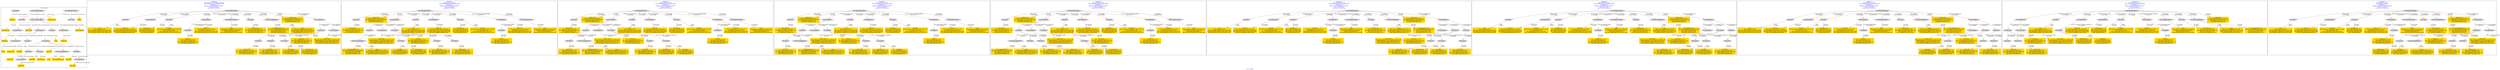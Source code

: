 digraph n0 {
fontcolor="blue"
remincross="true"
label="s07-s-13.json"
subgraph cluster_0 {
label="1-correct model"
n2[style="filled",color="white",fillcolor="lightgray",label="E33_Linguistic_Object2"];
n3[shape="plaintext",style="filled",fillcolor="gold",label="origin"];
n4[style="filled",color="white",fillcolor="lightgray",label="E82_Actor_Appellation1"];
n5[shape="plaintext",style="filled",fillcolor="gold",label="name"];
n6[style="filled",color="white",fillcolor="lightgray",label="E67_Birth1"];
n7[shape="plaintext",style="filled",fillcolor="gold",label="Birth_URI"];
n8[style="filled",color="white",fillcolor="lightgray",label="E55_Type1"];
n9[shape="plaintext",style="filled",fillcolor="gold",label="technique_uri"];
n10[style="filled",color="white",fillcolor="lightgray",label="E33_Linguistic_Object1"];
n11[shape="plaintext",style="filled",fillcolor="gold",label="Label_on_page"];
n12[style="filled",color="white",fillcolor="lightgray",label="E35_Title1"];
n13[shape="plaintext",style="filled",fillcolor="gold",label="title"];
n14[style="filled",color="white",fillcolor="lightgray",label="E8_Acquisition1"];
n15[shape="plaintext",style="filled",fillcolor="gold",label="credit_line"];
n16[style="filled",color="white",fillcolor="lightgray",label="E54_Dimension1"];
n17[shape="plaintext",style="filled",fillcolor="gold",label="dimension"];
n18[style="filled",color="white",fillcolor="lightgray",label="E69_Death1"];
n19[shape="plaintext",style="filled",fillcolor="gold",label="Death_URI"];
n20[shape="plaintext",style="filled",fillcolor="gold",label="technique"];
n21[style="filled",color="white",fillcolor="lightgray",label="E74_Group1"];
n22[shape="plaintext",style="filled",fillcolor="gold",label="nationality"];
n23[style="filled",color="white",fillcolor="lightgray",label="E52_Time-Span3"];
n24[shape="plaintext",style="filled",fillcolor="gold",label="death_year"];
n25[style="filled",color="white",fillcolor="lightgray",label="E55_Type2"];
n26[shape="plaintext",style="filled",fillcolor="gold",label="label_type_uri"];
n27[style="filled",color="white",fillcolor="lightgray",label="E22_Man-Made_Object1"];
n28[shape="plaintext",style="filled",fillcolor="gold",label="Object_URI"];
n29[style="filled",color="white",fillcolor="lightgray",label="E21_Person1"];
n30[shape="plaintext",style="filled",fillcolor="gold",label="Artist_uri"];
n31[shape="plaintext",style="filled",fillcolor="gold",label="nationality_uri"];
n32[style="filled",color="white",fillcolor="lightgray",label="E55_Type3"];
n33[shape="plaintext",style="filled",fillcolor="gold",label="origin_type_uri"];
n34[style="filled",color="white",fillcolor="lightgray",label="E38_Image1"];
n35[shape="plaintext",style="filled",fillcolor="gold",label="image_url"];
n36[style="filled",color="white",fillcolor="lightgray",label="E52_Time-Span2"];
n37[shape="plaintext",style="filled",fillcolor="gold",label="birth_year"];
n38[shape="plaintext",style="filled",fillcolor="gold",label="Artist_appellation_uri"];
n39[style="filled",color="white",fillcolor="lightgray",label="E52_Time-Span1"];
n40[shape="plaintext",style="filled",fillcolor="gold",label="dates"];
n41[style="filled",color="white",fillcolor="lightgray",label="E12_Production1"];
}
subgraph cluster_1 {
label="candidate 0\nlink coherence:0.03225806451612903\nnode coherence:0.06451612903225806\nconfidence:1.0\nmapping score:0.3842504743833017\ncost:2109.602935\n-precision:0.64-recall:0.5"
n43[style="filled",color="white",fillcolor="lightgray",label="E12_Production1"];
n44[style="filled",color="white",fillcolor="lightgray",label="E21_Person1"];
n45[style="filled",color="white",fillcolor="lightgray",label="E52_Time-Span1"];
n46[style="filled",color="white",fillcolor="lightgray",label="E67_Birth1"];
n47[style="filled",color="white",fillcolor="lightgray",label="E69_Death1"];
n48[style="filled",color="white",fillcolor="lightgray",label="E74_Group1"];
n49[style="filled",color="white",fillcolor="lightgray",label="E22_Man-Made_Object1"];
n50[style="filled",color="white",fillcolor="lightgray",label="E35_Title1"];
n51[style="filled",color="white",fillcolor="lightgray",label="E54_Dimension1"];
n52[style="filled",color="white",fillcolor="lightgray",label="E55_Type1"];
n53[style="filled",color="white",fillcolor="lightgray",label="E8_Acquisition1"];
n54[style="filled",color="white",fillcolor="lightgray",label="E33_Linguistic_Object1"];
n55[style="filled",color="white",fillcolor="lightgray",label="E55_Type2"];
n56[style="filled",color="white",fillcolor="lightgray",label="E82_Actor_Appellation2"];
n57[style="filled",color="white",fillcolor="lightgray",label="E38_Image1"];
n58[shape="plaintext",style="filled",fillcolor="gold",label="Birth_URI\n[E67_Birth,classLink,0.548]\n[E82_Actor_Appellation,classLink,0.169]\n[E69_Death,classLink,0.143]\n[E21_Person,classLink,0.14]"];
n59[shape="plaintext",style="filled",fillcolor="gold",label="death_year\n[E52_Time-Span,P82_at_some_time_within,0.518]\n[E69_Death,P82_at_some_time_within,0.204]\n[E33_Linguistic_Object,P3_has_note,0.141]\n[E73_Information_Object,P3_has_note,0.137]"];
n60[shape="plaintext",style="filled",fillcolor="gold",label="Artist_uri\n[E67_Birth,classLink,0.307]\n[E82_Actor_Appellation,classLink,0.262]\n[E69_Death,classLink,0.217]\n[E21_Person,classLink,0.214]"];
n61[shape="plaintext",style="filled",fillcolor="gold",label="image_url\n[E38_Image,classLink,0.667]\n[E53_Place,classLink,0.116]\n[E22_Man-Made_Object,classLink,0.11]\n[E67_Birth,classLink,0.107]"];
n62[shape="plaintext",style="filled",fillcolor="gold",label="technique_uri\n[E55_Type,classLink,0.432]\n[E57_Material,classLink,0.27]\n[E74_Group,classLink,0.239]\n[E55_Type,label,0.058]"];
n63[shape="plaintext",style="filled",fillcolor="gold",label="Object_URI\n[E8_Acquisition,classLink,0.357]\n[E22_Man-Made_Object,classLink,0.356]\n[E38_Image,classLink,0.157]\n[E53_Place,classLink,0.129]"];
n64[shape="plaintext",style="filled",fillcolor="gold",label="nationality\n[E74_Group,label,0.521]\n[E74_Group,classLink,0.369]\n[E21_Person,P3_has_note,0.055]\n[E55_Type,label,0.054]"];
n65[shape="plaintext",style="filled",fillcolor="gold",label="Artist_appellation_uri\n[E82_Actor_Appellation,classLink,0.618]\n[E21_Person,classLink,0.206]\n[E67_Birth,classLink,0.102]\n[E69_Death,classLink,0.075]"];
n66[shape="plaintext",style="filled",fillcolor="gold",label="technique\n[E29_Design_or_Procedure,P3_has_note,0.418]\n[E55_Type,label,0.406]\n[E12_Production,P3_has_note,0.101]\n[E73_Information_Object,P3_has_note,0.074]"];
n67[shape="plaintext",style="filled",fillcolor="gold",label="nationality_uri\n[E74_Group,classLink,0.724]\n[E55_Type,classLink,0.156]\n[E57_Material,classLink,0.085]\n[E55_Type,label,0.035]"];
n68[shape="plaintext",style="filled",fillcolor="gold",label="origin\n[E33_Linguistic_Object,P3_has_note,0.379]\n[E44_Place_Appellation,label,0.228]\n[E48_Place_Name,label,0.2]\n[E22_Man-Made_Object,P3_has_note,0.193]"];
n69[shape="plaintext",style="filled",fillcolor="gold",label="name\n[E82_Actor_Appellation,label,0.562]\n[E73_Information_Object,P3_has_note,0.161]\n[E33_Linguistic_Object,P3_has_note,0.15]\n[E8_Acquisition,P3_has_note,0.127]"];
n70[shape="plaintext",style="filled",fillcolor="gold",label="label_type_uri\n[E55_Type,classLink,0.585]\n[E33_Linguistic_Object,classLink,0.163]\n[E74_Group,classLink,0.13]\n[E57_Material,classLink,0.122]"];
n71[shape="plaintext",style="filled",fillcolor="gold",label="dimension\n[E54_Dimension,P3_has_note,0.824]\n[E22_Man-Made_Object,P3_has_note,0.082]\n[E73_Information_Object,P3_has_note,0.048]\n[E82_Actor_Appellation,label,0.046]"];
n72[shape="plaintext",style="filled",fillcolor="gold",label="Death_URI\n[E69_Death,classLink,0.453]\n[E67_Birth,classLink,0.223]\n[E82_Actor_Appellation,classLink,0.177]\n[E21_Person,classLink,0.148]"];
n73[shape="plaintext",style="filled",fillcolor="gold",label="credit_line\n[E8_Acquisition,P3_has_note,0.503]\n[E30_Right,P3_has_note,0.21]\n[E22_Man-Made_Object,P3_has_note,0.145]\n[E73_Information_Object,P3_has_note,0.142]"];
n74[shape="plaintext",style="filled",fillcolor="gold",label="title\n[E35_Title,label,0.406]\n[E22_Man-Made_Object,P3_has_note,0.201]\n[E73_Information_Object,P3_has_note,0.199]\n[E33_Linguistic_Object,P3_has_note,0.194]"];
}
subgraph cluster_2 {
label="candidate 1\nlink coherence:0.03125\nnode coherence:0.06451612903225806\nconfidence:1.0\nmapping score:0.3842504743833017\ncost:2110.565836\n-precision:0.6-recall:0.5"
n76[style="filled",color="white",fillcolor="lightgray",label="E12_Production1"];
n77[style="filled",color="white",fillcolor="lightgray",label="E21_Person1"];
n78[style="filled",color="white",fillcolor="lightgray",label="E39_Actor1"];
n79[style="filled",color="white",fillcolor="lightgray",label="E52_Time-Span1"];
n80[style="filled",color="white",fillcolor="lightgray",label="E67_Birth1"];
n81[style="filled",color="white",fillcolor="lightgray",label="E69_Death1"];
n82[style="filled",color="white",fillcolor="lightgray",label="E74_Group1"];
n83[style="filled",color="white",fillcolor="lightgray",label="E22_Man-Made_Object1"];
n84[style="filled",color="white",fillcolor="lightgray",label="E35_Title1"];
n85[style="filled",color="white",fillcolor="lightgray",label="E54_Dimension1"];
n86[style="filled",color="white",fillcolor="lightgray",label="E55_Type1"];
n87[style="filled",color="white",fillcolor="lightgray",label="E8_Acquisition1"];
n88[style="filled",color="white",fillcolor="lightgray",label="E33_Linguistic_Object1"];
n89[style="filled",color="white",fillcolor="lightgray",label="E55_Type2"];
n90[style="filled",color="white",fillcolor="lightgray",label="E82_Actor_Appellation2"];
n91[style="filled",color="white",fillcolor="lightgray",label="E38_Image1"];
n92[shape="plaintext",style="filled",fillcolor="gold",label="Birth_URI\n[E67_Birth,classLink,0.548]\n[E82_Actor_Appellation,classLink,0.169]\n[E69_Death,classLink,0.143]\n[E21_Person,classLink,0.14]"];
n93[shape="plaintext",style="filled",fillcolor="gold",label="death_year\n[E52_Time-Span,P82_at_some_time_within,0.518]\n[E69_Death,P82_at_some_time_within,0.204]\n[E33_Linguistic_Object,P3_has_note,0.141]\n[E73_Information_Object,P3_has_note,0.137]"];
n94[shape="plaintext",style="filled",fillcolor="gold",label="Artist_uri\n[E67_Birth,classLink,0.307]\n[E82_Actor_Appellation,classLink,0.262]\n[E69_Death,classLink,0.217]\n[E21_Person,classLink,0.214]"];
n95[shape="plaintext",style="filled",fillcolor="gold",label="image_url\n[E38_Image,classLink,0.667]\n[E53_Place,classLink,0.116]\n[E22_Man-Made_Object,classLink,0.11]\n[E67_Birth,classLink,0.107]"];
n96[shape="plaintext",style="filled",fillcolor="gold",label="technique_uri\n[E55_Type,classLink,0.432]\n[E57_Material,classLink,0.27]\n[E74_Group,classLink,0.239]\n[E55_Type,label,0.058]"];
n97[shape="plaintext",style="filled",fillcolor="gold",label="Object_URI\n[E8_Acquisition,classLink,0.357]\n[E22_Man-Made_Object,classLink,0.356]\n[E38_Image,classLink,0.157]\n[E53_Place,classLink,0.129]"];
n98[shape="plaintext",style="filled",fillcolor="gold",label="nationality\n[E74_Group,label,0.521]\n[E74_Group,classLink,0.369]\n[E21_Person,P3_has_note,0.055]\n[E55_Type,label,0.054]"];
n99[shape="plaintext",style="filled",fillcolor="gold",label="Artist_appellation_uri\n[E82_Actor_Appellation,classLink,0.618]\n[E21_Person,classLink,0.206]\n[E67_Birth,classLink,0.102]\n[E69_Death,classLink,0.075]"];
n100[shape="plaintext",style="filled",fillcolor="gold",label="technique\n[E29_Design_or_Procedure,P3_has_note,0.418]\n[E55_Type,label,0.406]\n[E12_Production,P3_has_note,0.101]\n[E73_Information_Object,P3_has_note,0.074]"];
n101[shape="plaintext",style="filled",fillcolor="gold",label="nationality_uri\n[E74_Group,classLink,0.724]\n[E55_Type,classLink,0.156]\n[E57_Material,classLink,0.085]\n[E55_Type,label,0.035]"];
n102[shape="plaintext",style="filled",fillcolor="gold",label="origin\n[E33_Linguistic_Object,P3_has_note,0.379]\n[E44_Place_Appellation,label,0.228]\n[E48_Place_Name,label,0.2]\n[E22_Man-Made_Object,P3_has_note,0.193]"];
n103[shape="plaintext",style="filled",fillcolor="gold",label="name\n[E82_Actor_Appellation,label,0.562]\n[E73_Information_Object,P3_has_note,0.161]\n[E33_Linguistic_Object,P3_has_note,0.15]\n[E8_Acquisition,P3_has_note,0.127]"];
n104[shape="plaintext",style="filled",fillcolor="gold",label="label_type_uri\n[E55_Type,classLink,0.585]\n[E33_Linguistic_Object,classLink,0.163]\n[E74_Group,classLink,0.13]\n[E57_Material,classLink,0.122]"];
n105[shape="plaintext",style="filled",fillcolor="gold",label="dimension\n[E54_Dimension,P3_has_note,0.824]\n[E22_Man-Made_Object,P3_has_note,0.082]\n[E73_Information_Object,P3_has_note,0.048]\n[E82_Actor_Appellation,label,0.046]"];
n106[shape="plaintext",style="filled",fillcolor="gold",label="Death_URI\n[E69_Death,classLink,0.453]\n[E67_Birth,classLink,0.223]\n[E82_Actor_Appellation,classLink,0.177]\n[E21_Person,classLink,0.148]"];
n107[shape="plaintext",style="filled",fillcolor="gold",label="credit_line\n[E8_Acquisition,P3_has_note,0.503]\n[E30_Right,P3_has_note,0.21]\n[E22_Man-Made_Object,P3_has_note,0.145]\n[E73_Information_Object,P3_has_note,0.142]"];
n108[shape="plaintext",style="filled",fillcolor="gold",label="title\n[E35_Title,label,0.406]\n[E22_Man-Made_Object,P3_has_note,0.201]\n[E73_Information_Object,P3_has_note,0.199]\n[E33_Linguistic_Object,P3_has_note,0.194]"];
}
subgraph cluster_3 {
label="candidate 2\nlink coherence:0.03125\nnode coherence:0.06451612903225806\nconfidence:1.0\nmapping score:0.3842504743833017\ncost:2110.566233\n-precision:0.53-recall:0.44"
n110[style="filled",color="white",fillcolor="lightgray",label="E12_Production1"];
n111[style="filled",color="white",fillcolor="lightgray",label="E21_Person1"];
n112[style="filled",color="white",fillcolor="lightgray",label="E39_Actor1"];
n113[style="filled",color="white",fillcolor="lightgray",label="E52_Time-Span1"];
n114[style="filled",color="white",fillcolor="lightgray",label="E67_Birth1"];
n115[style="filled",color="white",fillcolor="lightgray",label="E74_Group1"];
n116[style="filled",color="white",fillcolor="lightgray",label="E22_Man-Made_Object1"];
n117[style="filled",color="white",fillcolor="lightgray",label="E35_Title1"];
n118[style="filled",color="white",fillcolor="lightgray",label="E54_Dimension1"];
n119[style="filled",color="white",fillcolor="lightgray",label="E55_Type1"];
n120[style="filled",color="white",fillcolor="lightgray",label="E8_Acquisition1"];
n121[style="filled",color="white",fillcolor="lightgray",label="E69_Death1"];
n122[style="filled",color="white",fillcolor="lightgray",label="E33_Linguistic_Object1"];
n123[style="filled",color="white",fillcolor="lightgray",label="E55_Type2"];
n124[style="filled",color="white",fillcolor="lightgray",label="E82_Actor_Appellation2"];
n125[style="filled",color="white",fillcolor="lightgray",label="E38_Image1"];
n126[shape="plaintext",style="filled",fillcolor="gold",label="Birth_URI\n[E67_Birth,classLink,0.548]\n[E82_Actor_Appellation,classLink,0.169]\n[E69_Death,classLink,0.143]\n[E21_Person,classLink,0.14]"];
n127[shape="plaintext",style="filled",fillcolor="gold",label="death_year\n[E52_Time-Span,P82_at_some_time_within,0.518]\n[E69_Death,P82_at_some_time_within,0.204]\n[E33_Linguistic_Object,P3_has_note,0.141]\n[E73_Information_Object,P3_has_note,0.137]"];
n128[shape="plaintext",style="filled",fillcolor="gold",label="Artist_uri\n[E67_Birth,classLink,0.307]\n[E82_Actor_Appellation,classLink,0.262]\n[E69_Death,classLink,0.217]\n[E21_Person,classLink,0.214]"];
n129[shape="plaintext",style="filled",fillcolor="gold",label="image_url\n[E38_Image,classLink,0.667]\n[E53_Place,classLink,0.116]\n[E22_Man-Made_Object,classLink,0.11]\n[E67_Birth,classLink,0.107]"];
n130[shape="plaintext",style="filled",fillcolor="gold",label="technique_uri\n[E55_Type,classLink,0.432]\n[E57_Material,classLink,0.27]\n[E74_Group,classLink,0.239]\n[E55_Type,label,0.058]"];
n131[shape="plaintext",style="filled",fillcolor="gold",label="Object_URI\n[E8_Acquisition,classLink,0.357]\n[E22_Man-Made_Object,classLink,0.356]\n[E38_Image,classLink,0.157]\n[E53_Place,classLink,0.129]"];
n132[shape="plaintext",style="filled",fillcolor="gold",label="nationality\n[E74_Group,label,0.521]\n[E74_Group,classLink,0.369]\n[E21_Person,P3_has_note,0.055]\n[E55_Type,label,0.054]"];
n133[shape="plaintext",style="filled",fillcolor="gold",label="Artist_appellation_uri\n[E82_Actor_Appellation,classLink,0.618]\n[E21_Person,classLink,0.206]\n[E67_Birth,classLink,0.102]\n[E69_Death,classLink,0.075]"];
n134[shape="plaintext",style="filled",fillcolor="gold",label="technique\n[E29_Design_or_Procedure,P3_has_note,0.418]\n[E55_Type,label,0.406]\n[E12_Production,P3_has_note,0.101]\n[E73_Information_Object,P3_has_note,0.074]"];
n135[shape="plaintext",style="filled",fillcolor="gold",label="nationality_uri\n[E74_Group,classLink,0.724]\n[E55_Type,classLink,0.156]\n[E57_Material,classLink,0.085]\n[E55_Type,label,0.035]"];
n136[shape="plaintext",style="filled",fillcolor="gold",label="origin\n[E33_Linguistic_Object,P3_has_note,0.379]\n[E44_Place_Appellation,label,0.228]\n[E48_Place_Name,label,0.2]\n[E22_Man-Made_Object,P3_has_note,0.193]"];
n137[shape="plaintext",style="filled",fillcolor="gold",label="name\n[E82_Actor_Appellation,label,0.562]\n[E73_Information_Object,P3_has_note,0.161]\n[E33_Linguistic_Object,P3_has_note,0.15]\n[E8_Acquisition,P3_has_note,0.127]"];
n138[shape="plaintext",style="filled",fillcolor="gold",label="label_type_uri\n[E55_Type,classLink,0.585]\n[E33_Linguistic_Object,classLink,0.163]\n[E74_Group,classLink,0.13]\n[E57_Material,classLink,0.122]"];
n139[shape="plaintext",style="filled",fillcolor="gold",label="dimension\n[E54_Dimension,P3_has_note,0.824]\n[E22_Man-Made_Object,P3_has_note,0.082]\n[E73_Information_Object,P3_has_note,0.048]\n[E82_Actor_Appellation,label,0.046]"];
n140[shape="plaintext",style="filled",fillcolor="gold",label="Death_URI\n[E69_Death,classLink,0.453]\n[E67_Birth,classLink,0.223]\n[E82_Actor_Appellation,classLink,0.177]\n[E21_Person,classLink,0.148]"];
n141[shape="plaintext",style="filled",fillcolor="gold",label="credit_line\n[E8_Acquisition,P3_has_note,0.503]\n[E30_Right,P3_has_note,0.21]\n[E22_Man-Made_Object,P3_has_note,0.145]\n[E73_Information_Object,P3_has_note,0.142]"];
n142[shape="plaintext",style="filled",fillcolor="gold",label="title\n[E35_Title,label,0.406]\n[E22_Man-Made_Object,P3_has_note,0.201]\n[E73_Information_Object,P3_has_note,0.199]\n[E33_Linguistic_Object,P3_has_note,0.194]"];
}
subgraph cluster_4 {
label="candidate 3\nlink coherence:0.03125\nnode coherence:0.06451612903225806\nconfidence:1.0\nmapping score:0.3842504743833017\ncost:2110.567939\n-precision:0.53-recall:0.44"
n144[style="filled",color="white",fillcolor="lightgray",label="E12_Production1"];
n145[style="filled",color="white",fillcolor="lightgray",label="E21_Person1"];
n146[style="filled",color="white",fillcolor="lightgray",label="E39_Actor1"];
n147[style="filled",color="white",fillcolor="lightgray",label="E52_Time-Span1"];
n148[style="filled",color="white",fillcolor="lightgray",label="E69_Death1"];
n149[style="filled",color="white",fillcolor="lightgray",label="E74_Group1"];
n150[style="filled",color="white",fillcolor="lightgray",label="E22_Man-Made_Object1"];
n151[style="filled",color="white",fillcolor="lightgray",label="E35_Title1"];
n152[style="filled",color="white",fillcolor="lightgray",label="E54_Dimension1"];
n153[style="filled",color="white",fillcolor="lightgray",label="E55_Type1"];
n154[style="filled",color="white",fillcolor="lightgray",label="E8_Acquisition1"];
n155[style="filled",color="white",fillcolor="lightgray",label="E67_Birth1"];
n156[style="filled",color="white",fillcolor="lightgray",label="E33_Linguistic_Object1"];
n157[style="filled",color="white",fillcolor="lightgray",label="E55_Type2"];
n158[style="filled",color="white",fillcolor="lightgray",label="E82_Actor_Appellation2"];
n159[style="filled",color="white",fillcolor="lightgray",label="E38_Image1"];
n160[shape="plaintext",style="filled",fillcolor="gold",label="Birth_URI\n[E67_Birth,classLink,0.548]\n[E82_Actor_Appellation,classLink,0.169]\n[E69_Death,classLink,0.143]\n[E21_Person,classLink,0.14]"];
n161[shape="plaintext",style="filled",fillcolor="gold",label="death_year\n[E52_Time-Span,P82_at_some_time_within,0.518]\n[E69_Death,P82_at_some_time_within,0.204]\n[E33_Linguistic_Object,P3_has_note,0.141]\n[E73_Information_Object,P3_has_note,0.137]"];
n162[shape="plaintext",style="filled",fillcolor="gold",label="Artist_uri\n[E67_Birth,classLink,0.307]\n[E82_Actor_Appellation,classLink,0.262]\n[E69_Death,classLink,0.217]\n[E21_Person,classLink,0.214]"];
n163[shape="plaintext",style="filled",fillcolor="gold",label="image_url\n[E38_Image,classLink,0.667]\n[E53_Place,classLink,0.116]\n[E22_Man-Made_Object,classLink,0.11]\n[E67_Birth,classLink,0.107]"];
n164[shape="plaintext",style="filled",fillcolor="gold",label="technique_uri\n[E55_Type,classLink,0.432]\n[E57_Material,classLink,0.27]\n[E74_Group,classLink,0.239]\n[E55_Type,label,0.058]"];
n165[shape="plaintext",style="filled",fillcolor="gold",label="Object_URI\n[E8_Acquisition,classLink,0.357]\n[E22_Man-Made_Object,classLink,0.356]\n[E38_Image,classLink,0.157]\n[E53_Place,classLink,0.129]"];
n166[shape="plaintext",style="filled",fillcolor="gold",label="nationality\n[E74_Group,label,0.521]\n[E74_Group,classLink,0.369]\n[E21_Person,P3_has_note,0.055]\n[E55_Type,label,0.054]"];
n167[shape="plaintext",style="filled",fillcolor="gold",label="Artist_appellation_uri\n[E82_Actor_Appellation,classLink,0.618]\n[E21_Person,classLink,0.206]\n[E67_Birth,classLink,0.102]\n[E69_Death,classLink,0.075]"];
n168[shape="plaintext",style="filled",fillcolor="gold",label="technique\n[E29_Design_or_Procedure,P3_has_note,0.418]\n[E55_Type,label,0.406]\n[E12_Production,P3_has_note,0.101]\n[E73_Information_Object,P3_has_note,0.074]"];
n169[shape="plaintext",style="filled",fillcolor="gold",label="nationality_uri\n[E74_Group,classLink,0.724]\n[E55_Type,classLink,0.156]\n[E57_Material,classLink,0.085]\n[E55_Type,label,0.035]"];
n170[shape="plaintext",style="filled",fillcolor="gold",label="origin\n[E33_Linguistic_Object,P3_has_note,0.379]\n[E44_Place_Appellation,label,0.228]\n[E48_Place_Name,label,0.2]\n[E22_Man-Made_Object,P3_has_note,0.193]"];
n171[shape="plaintext",style="filled",fillcolor="gold",label="name\n[E82_Actor_Appellation,label,0.562]\n[E73_Information_Object,P3_has_note,0.161]\n[E33_Linguistic_Object,P3_has_note,0.15]\n[E8_Acquisition,P3_has_note,0.127]"];
n172[shape="plaintext",style="filled",fillcolor="gold",label="label_type_uri\n[E55_Type,classLink,0.585]\n[E33_Linguistic_Object,classLink,0.163]\n[E74_Group,classLink,0.13]\n[E57_Material,classLink,0.122]"];
n173[shape="plaintext",style="filled",fillcolor="gold",label="dimension\n[E54_Dimension,P3_has_note,0.824]\n[E22_Man-Made_Object,P3_has_note,0.082]\n[E73_Information_Object,P3_has_note,0.048]\n[E82_Actor_Appellation,label,0.046]"];
n174[shape="plaintext",style="filled",fillcolor="gold",label="Death_URI\n[E69_Death,classLink,0.453]\n[E67_Birth,classLink,0.223]\n[E82_Actor_Appellation,classLink,0.177]\n[E21_Person,classLink,0.148]"];
n175[shape="plaintext",style="filled",fillcolor="gold",label="credit_line\n[E8_Acquisition,P3_has_note,0.503]\n[E30_Right,P3_has_note,0.21]\n[E22_Man-Made_Object,P3_has_note,0.145]\n[E73_Information_Object,P3_has_note,0.142]"];
n176[shape="plaintext",style="filled",fillcolor="gold",label="title\n[E35_Title,label,0.406]\n[E22_Man-Made_Object,P3_has_note,0.201]\n[E73_Information_Object,P3_has_note,0.199]\n[E33_Linguistic_Object,P3_has_note,0.194]"];
}
subgraph cluster_5 {
label="candidate 4\nlink coherence:0.03125\nnode coherence:0.06451612903225806\nconfidence:1.0\nmapping score:0.3842504743833017\ncost:2110.568335\n-precision:0.47-recall:0.39"
n178[style="filled",color="white",fillcolor="lightgray",label="E12_Production1"];
n179[style="filled",color="white",fillcolor="lightgray",label="E21_Person1"];
n180[style="filled",color="white",fillcolor="lightgray",label="E39_Actor1"];
n181[style="filled",color="white",fillcolor="lightgray",label="E52_Time-Span1"];
n182[style="filled",color="white",fillcolor="lightgray",label="E74_Group1"];
n183[style="filled",color="white",fillcolor="lightgray",label="E22_Man-Made_Object1"];
n184[style="filled",color="white",fillcolor="lightgray",label="E35_Title1"];
n185[style="filled",color="white",fillcolor="lightgray",label="E54_Dimension1"];
n186[style="filled",color="white",fillcolor="lightgray",label="E55_Type1"];
n187[style="filled",color="white",fillcolor="lightgray",label="E8_Acquisition1"];
n188[style="filled",color="white",fillcolor="lightgray",label="E67_Birth1"];
n189[style="filled",color="white",fillcolor="lightgray",label="E69_Death1"];
n190[style="filled",color="white",fillcolor="lightgray",label="E33_Linguistic_Object1"];
n191[style="filled",color="white",fillcolor="lightgray",label="E55_Type2"];
n192[style="filled",color="white",fillcolor="lightgray",label="E82_Actor_Appellation2"];
n193[style="filled",color="white",fillcolor="lightgray",label="E38_Image1"];
n194[shape="plaintext",style="filled",fillcolor="gold",label="Birth_URI\n[E67_Birth,classLink,0.548]\n[E82_Actor_Appellation,classLink,0.169]\n[E69_Death,classLink,0.143]\n[E21_Person,classLink,0.14]"];
n195[shape="plaintext",style="filled",fillcolor="gold",label="death_year\n[E52_Time-Span,P82_at_some_time_within,0.518]\n[E69_Death,P82_at_some_time_within,0.204]\n[E33_Linguistic_Object,P3_has_note,0.141]\n[E73_Information_Object,P3_has_note,0.137]"];
n196[shape="plaintext",style="filled",fillcolor="gold",label="Artist_uri\n[E67_Birth,classLink,0.307]\n[E82_Actor_Appellation,classLink,0.262]\n[E69_Death,classLink,0.217]\n[E21_Person,classLink,0.214]"];
n197[shape="plaintext",style="filled",fillcolor="gold",label="image_url\n[E38_Image,classLink,0.667]\n[E53_Place,classLink,0.116]\n[E22_Man-Made_Object,classLink,0.11]\n[E67_Birth,classLink,0.107]"];
n198[shape="plaintext",style="filled",fillcolor="gold",label="technique_uri\n[E55_Type,classLink,0.432]\n[E57_Material,classLink,0.27]\n[E74_Group,classLink,0.239]\n[E55_Type,label,0.058]"];
n199[shape="plaintext",style="filled",fillcolor="gold",label="Object_URI\n[E8_Acquisition,classLink,0.357]\n[E22_Man-Made_Object,classLink,0.356]\n[E38_Image,classLink,0.157]\n[E53_Place,classLink,0.129]"];
n200[shape="plaintext",style="filled",fillcolor="gold",label="nationality\n[E74_Group,label,0.521]\n[E74_Group,classLink,0.369]\n[E21_Person,P3_has_note,0.055]\n[E55_Type,label,0.054]"];
n201[shape="plaintext",style="filled",fillcolor="gold",label="Artist_appellation_uri\n[E82_Actor_Appellation,classLink,0.618]\n[E21_Person,classLink,0.206]\n[E67_Birth,classLink,0.102]\n[E69_Death,classLink,0.075]"];
n202[shape="plaintext",style="filled",fillcolor="gold",label="technique\n[E29_Design_or_Procedure,P3_has_note,0.418]\n[E55_Type,label,0.406]\n[E12_Production,P3_has_note,0.101]\n[E73_Information_Object,P3_has_note,0.074]"];
n203[shape="plaintext",style="filled",fillcolor="gold",label="nationality_uri\n[E74_Group,classLink,0.724]\n[E55_Type,classLink,0.156]\n[E57_Material,classLink,0.085]\n[E55_Type,label,0.035]"];
n204[shape="plaintext",style="filled",fillcolor="gold",label="origin\n[E33_Linguistic_Object,P3_has_note,0.379]\n[E44_Place_Appellation,label,0.228]\n[E48_Place_Name,label,0.2]\n[E22_Man-Made_Object,P3_has_note,0.193]"];
n205[shape="plaintext",style="filled",fillcolor="gold",label="name\n[E82_Actor_Appellation,label,0.562]\n[E73_Information_Object,P3_has_note,0.161]\n[E33_Linguistic_Object,P3_has_note,0.15]\n[E8_Acquisition,P3_has_note,0.127]"];
n206[shape="plaintext",style="filled",fillcolor="gold",label="label_type_uri\n[E55_Type,classLink,0.585]\n[E33_Linguistic_Object,classLink,0.163]\n[E74_Group,classLink,0.13]\n[E57_Material,classLink,0.122]"];
n207[shape="plaintext",style="filled",fillcolor="gold",label="dimension\n[E54_Dimension,P3_has_note,0.824]\n[E22_Man-Made_Object,P3_has_note,0.082]\n[E73_Information_Object,P3_has_note,0.048]\n[E82_Actor_Appellation,label,0.046]"];
n208[shape="plaintext",style="filled",fillcolor="gold",label="Death_URI\n[E69_Death,classLink,0.453]\n[E67_Birth,classLink,0.223]\n[E82_Actor_Appellation,classLink,0.177]\n[E21_Person,classLink,0.148]"];
n209[shape="plaintext",style="filled",fillcolor="gold",label="credit_line\n[E8_Acquisition,P3_has_note,0.503]\n[E30_Right,P3_has_note,0.21]\n[E22_Man-Made_Object,P3_has_note,0.145]\n[E73_Information_Object,P3_has_note,0.142]"];
n210[shape="plaintext",style="filled",fillcolor="gold",label="title\n[E35_Title,label,0.406]\n[E22_Man-Made_Object,P3_has_note,0.201]\n[E73_Information_Object,P3_has_note,0.199]\n[E33_Linguistic_Object,P3_has_note,0.194]"];
}
subgraph cluster_6 {
label="candidate 5\nlink coherence:0.03125\nnode coherence:0.06451612903225806\nconfidence:1.0\nmapping score:0.3842504743833017\ncost:2110.576235\n-precision:0.53-recall:0.44"
n212[style="filled",color="white",fillcolor="lightgray",label="E12_Production1"];
n213[style="filled",color="white",fillcolor="lightgray",label="E21_Person1"];
n214[style="filled",color="white",fillcolor="lightgray",label="E39_Actor1"];
n215[style="filled",color="white",fillcolor="lightgray",label="E52_Time-Span1"];
n216[style="filled",color="white",fillcolor="lightgray",label="E67_Birth1"];
n217[style="filled",color="white",fillcolor="lightgray",label="E74_Group1"];
n218[style="filled",color="white",fillcolor="lightgray",label="E22_Man-Made_Object1"];
n219[style="filled",color="white",fillcolor="lightgray",label="E35_Title1"];
n220[style="filled",color="white",fillcolor="lightgray",label="E54_Dimension1"];
n221[style="filled",color="white",fillcolor="lightgray",label="E55_Type1"];
n222[style="filled",color="white",fillcolor="lightgray",label="E8_Acquisition1"];
n223[style="filled",color="white",fillcolor="lightgray",label="E69_Death1"];
n224[style="filled",color="white",fillcolor="lightgray",label="E33_Linguistic_Object1"];
n225[style="filled",color="white",fillcolor="lightgray",label="E55_Type2"];
n226[style="filled",color="white",fillcolor="lightgray",label="E82_Actor_Appellation2"];
n227[style="filled",color="white",fillcolor="lightgray",label="E38_Image1"];
n228[shape="plaintext",style="filled",fillcolor="gold",label="Birth_URI\n[E67_Birth,classLink,0.548]\n[E82_Actor_Appellation,classLink,0.169]\n[E69_Death,classLink,0.143]\n[E21_Person,classLink,0.14]"];
n229[shape="plaintext",style="filled",fillcolor="gold",label="death_year\n[E52_Time-Span,P82_at_some_time_within,0.518]\n[E69_Death,P82_at_some_time_within,0.204]\n[E33_Linguistic_Object,P3_has_note,0.141]\n[E73_Information_Object,P3_has_note,0.137]"];
n230[shape="plaintext",style="filled",fillcolor="gold",label="Artist_uri\n[E67_Birth,classLink,0.307]\n[E82_Actor_Appellation,classLink,0.262]\n[E69_Death,classLink,0.217]\n[E21_Person,classLink,0.214]"];
n231[shape="plaintext",style="filled",fillcolor="gold",label="image_url\n[E38_Image,classLink,0.667]\n[E53_Place,classLink,0.116]\n[E22_Man-Made_Object,classLink,0.11]\n[E67_Birth,classLink,0.107]"];
n232[shape="plaintext",style="filled",fillcolor="gold",label="technique_uri\n[E55_Type,classLink,0.432]\n[E57_Material,classLink,0.27]\n[E74_Group,classLink,0.239]\n[E55_Type,label,0.058]"];
n233[shape="plaintext",style="filled",fillcolor="gold",label="Object_URI\n[E8_Acquisition,classLink,0.357]\n[E22_Man-Made_Object,classLink,0.356]\n[E38_Image,classLink,0.157]\n[E53_Place,classLink,0.129]"];
n234[shape="plaintext",style="filled",fillcolor="gold",label="nationality\n[E74_Group,label,0.521]\n[E74_Group,classLink,0.369]\n[E21_Person,P3_has_note,0.055]\n[E55_Type,label,0.054]"];
n235[shape="plaintext",style="filled",fillcolor="gold",label="Artist_appellation_uri\n[E82_Actor_Appellation,classLink,0.618]\n[E21_Person,classLink,0.206]\n[E67_Birth,classLink,0.102]\n[E69_Death,classLink,0.075]"];
n236[shape="plaintext",style="filled",fillcolor="gold",label="technique\n[E29_Design_or_Procedure,P3_has_note,0.418]\n[E55_Type,label,0.406]\n[E12_Production,P3_has_note,0.101]\n[E73_Information_Object,P3_has_note,0.074]"];
n237[shape="plaintext",style="filled",fillcolor="gold",label="nationality_uri\n[E74_Group,classLink,0.724]\n[E55_Type,classLink,0.156]\n[E57_Material,classLink,0.085]\n[E55_Type,label,0.035]"];
n238[shape="plaintext",style="filled",fillcolor="gold",label="origin\n[E33_Linguistic_Object,P3_has_note,0.379]\n[E44_Place_Appellation,label,0.228]\n[E48_Place_Name,label,0.2]\n[E22_Man-Made_Object,P3_has_note,0.193]"];
n239[shape="plaintext",style="filled",fillcolor="gold",label="name\n[E82_Actor_Appellation,label,0.562]\n[E73_Information_Object,P3_has_note,0.161]\n[E33_Linguistic_Object,P3_has_note,0.15]\n[E8_Acquisition,P3_has_note,0.127]"];
n240[shape="plaintext",style="filled",fillcolor="gold",label="label_type_uri\n[E55_Type,classLink,0.585]\n[E33_Linguistic_Object,classLink,0.163]\n[E74_Group,classLink,0.13]\n[E57_Material,classLink,0.122]"];
n241[shape="plaintext",style="filled",fillcolor="gold",label="dimension\n[E54_Dimension,P3_has_note,0.824]\n[E22_Man-Made_Object,P3_has_note,0.082]\n[E73_Information_Object,P3_has_note,0.048]\n[E82_Actor_Appellation,label,0.046]"];
n242[shape="plaintext",style="filled",fillcolor="gold",label="Death_URI\n[E69_Death,classLink,0.453]\n[E67_Birth,classLink,0.223]\n[E82_Actor_Appellation,classLink,0.177]\n[E21_Person,classLink,0.148]"];
n243[shape="plaintext",style="filled",fillcolor="gold",label="credit_line\n[E8_Acquisition,P3_has_note,0.503]\n[E30_Right,P3_has_note,0.21]\n[E22_Man-Made_Object,P3_has_note,0.145]\n[E73_Information_Object,P3_has_note,0.142]"];
n244[shape="plaintext",style="filled",fillcolor="gold",label="title\n[E35_Title,label,0.406]\n[E22_Man-Made_Object,P3_has_note,0.201]\n[E73_Information_Object,P3_has_note,0.199]\n[E33_Linguistic_Object,P3_has_note,0.194]"];
}
subgraph cluster_7 {
label="candidate 6\nlink coherence:0.03125\nnode coherence:0.06451612903225806\nconfidence:1.0\nmapping score:0.3842504743833017\ncost:2110.577941\n-precision:0.53-recall:0.44"
n246[style="filled",color="white",fillcolor="lightgray",label="E12_Production1"];
n247[style="filled",color="white",fillcolor="lightgray",label="E21_Person1"];
n248[style="filled",color="white",fillcolor="lightgray",label="E39_Actor1"];
n249[style="filled",color="white",fillcolor="lightgray",label="E52_Time-Span1"];
n250[style="filled",color="white",fillcolor="lightgray",label="E69_Death1"];
n251[style="filled",color="white",fillcolor="lightgray",label="E74_Group1"];
n252[style="filled",color="white",fillcolor="lightgray",label="E22_Man-Made_Object1"];
n253[style="filled",color="white",fillcolor="lightgray",label="E35_Title1"];
n254[style="filled",color="white",fillcolor="lightgray",label="E54_Dimension1"];
n255[style="filled",color="white",fillcolor="lightgray",label="E55_Type1"];
n256[style="filled",color="white",fillcolor="lightgray",label="E8_Acquisition1"];
n257[style="filled",color="white",fillcolor="lightgray",label="E67_Birth1"];
n258[style="filled",color="white",fillcolor="lightgray",label="E33_Linguistic_Object1"];
n259[style="filled",color="white",fillcolor="lightgray",label="E55_Type2"];
n260[style="filled",color="white",fillcolor="lightgray",label="E82_Actor_Appellation2"];
n261[style="filled",color="white",fillcolor="lightgray",label="E38_Image1"];
n262[shape="plaintext",style="filled",fillcolor="gold",label="Birth_URI\n[E67_Birth,classLink,0.548]\n[E82_Actor_Appellation,classLink,0.169]\n[E69_Death,classLink,0.143]\n[E21_Person,classLink,0.14]"];
n263[shape="plaintext",style="filled",fillcolor="gold",label="death_year\n[E52_Time-Span,P82_at_some_time_within,0.518]\n[E69_Death,P82_at_some_time_within,0.204]\n[E33_Linguistic_Object,P3_has_note,0.141]\n[E73_Information_Object,P3_has_note,0.137]"];
n264[shape="plaintext",style="filled",fillcolor="gold",label="Artist_uri\n[E67_Birth,classLink,0.307]\n[E82_Actor_Appellation,classLink,0.262]\n[E69_Death,classLink,0.217]\n[E21_Person,classLink,0.214]"];
n265[shape="plaintext",style="filled",fillcolor="gold",label="image_url\n[E38_Image,classLink,0.667]\n[E53_Place,classLink,0.116]\n[E22_Man-Made_Object,classLink,0.11]\n[E67_Birth,classLink,0.107]"];
n266[shape="plaintext",style="filled",fillcolor="gold",label="technique_uri\n[E55_Type,classLink,0.432]\n[E57_Material,classLink,0.27]\n[E74_Group,classLink,0.239]\n[E55_Type,label,0.058]"];
n267[shape="plaintext",style="filled",fillcolor="gold",label="Object_URI\n[E8_Acquisition,classLink,0.357]\n[E22_Man-Made_Object,classLink,0.356]\n[E38_Image,classLink,0.157]\n[E53_Place,classLink,0.129]"];
n268[shape="plaintext",style="filled",fillcolor="gold",label="nationality\n[E74_Group,label,0.521]\n[E74_Group,classLink,0.369]\n[E21_Person,P3_has_note,0.055]\n[E55_Type,label,0.054]"];
n269[shape="plaintext",style="filled",fillcolor="gold",label="Artist_appellation_uri\n[E82_Actor_Appellation,classLink,0.618]\n[E21_Person,classLink,0.206]\n[E67_Birth,classLink,0.102]\n[E69_Death,classLink,0.075]"];
n270[shape="plaintext",style="filled",fillcolor="gold",label="technique\n[E29_Design_or_Procedure,P3_has_note,0.418]\n[E55_Type,label,0.406]\n[E12_Production,P3_has_note,0.101]\n[E73_Information_Object,P3_has_note,0.074]"];
n271[shape="plaintext",style="filled",fillcolor="gold",label="nationality_uri\n[E74_Group,classLink,0.724]\n[E55_Type,classLink,0.156]\n[E57_Material,classLink,0.085]\n[E55_Type,label,0.035]"];
n272[shape="plaintext",style="filled",fillcolor="gold",label="origin\n[E33_Linguistic_Object,P3_has_note,0.379]\n[E44_Place_Appellation,label,0.228]\n[E48_Place_Name,label,0.2]\n[E22_Man-Made_Object,P3_has_note,0.193]"];
n273[shape="plaintext",style="filled",fillcolor="gold",label="name\n[E82_Actor_Appellation,label,0.562]\n[E73_Information_Object,P3_has_note,0.161]\n[E33_Linguistic_Object,P3_has_note,0.15]\n[E8_Acquisition,P3_has_note,0.127]"];
n274[shape="plaintext",style="filled",fillcolor="gold",label="label_type_uri\n[E55_Type,classLink,0.585]\n[E33_Linguistic_Object,classLink,0.163]\n[E74_Group,classLink,0.13]\n[E57_Material,classLink,0.122]"];
n275[shape="plaintext",style="filled",fillcolor="gold",label="dimension\n[E54_Dimension,P3_has_note,0.824]\n[E22_Man-Made_Object,P3_has_note,0.082]\n[E73_Information_Object,P3_has_note,0.048]\n[E82_Actor_Appellation,label,0.046]"];
n276[shape="plaintext",style="filled",fillcolor="gold",label="Death_URI\n[E69_Death,classLink,0.453]\n[E67_Birth,classLink,0.223]\n[E82_Actor_Appellation,classLink,0.177]\n[E21_Person,classLink,0.148]"];
n277[shape="plaintext",style="filled",fillcolor="gold",label="credit_line\n[E8_Acquisition,P3_has_note,0.503]\n[E30_Right,P3_has_note,0.21]\n[E22_Man-Made_Object,P3_has_note,0.145]\n[E73_Information_Object,P3_has_note,0.142]"];
n278[shape="plaintext",style="filled",fillcolor="gold",label="title\n[E35_Title,label,0.406]\n[E22_Man-Made_Object,P3_has_note,0.201]\n[E73_Information_Object,P3_has_note,0.199]\n[E33_Linguistic_Object,P3_has_note,0.194]"];
}
subgraph cluster_8 {
label="candidate 7\nlink coherence:0.03125\nnode coherence:0.06451612903225806\nconfidence:1.0\nmapping score:0.3842504743833017\ncost:2110.578338\n-precision:0.47-recall:0.39"
n280[style="filled",color="white",fillcolor="lightgray",label="E12_Production1"];
n281[style="filled",color="white",fillcolor="lightgray",label="E21_Person1"];
n282[style="filled",color="white",fillcolor="lightgray",label="E39_Actor1"];
n283[style="filled",color="white",fillcolor="lightgray",label="E52_Time-Span1"];
n284[style="filled",color="white",fillcolor="lightgray",label="E74_Group1"];
n285[style="filled",color="white",fillcolor="lightgray",label="E22_Man-Made_Object1"];
n286[style="filled",color="white",fillcolor="lightgray",label="E35_Title1"];
n287[style="filled",color="white",fillcolor="lightgray",label="E54_Dimension1"];
n288[style="filled",color="white",fillcolor="lightgray",label="E55_Type1"];
n289[style="filled",color="white",fillcolor="lightgray",label="E8_Acquisition1"];
n290[style="filled",color="white",fillcolor="lightgray",label="E67_Birth1"];
n291[style="filled",color="white",fillcolor="lightgray",label="E69_Death1"];
n292[style="filled",color="white",fillcolor="lightgray",label="E33_Linguistic_Object1"];
n293[style="filled",color="white",fillcolor="lightgray",label="E55_Type2"];
n294[style="filled",color="white",fillcolor="lightgray",label="E82_Actor_Appellation2"];
n295[style="filled",color="white",fillcolor="lightgray",label="E38_Image1"];
n296[shape="plaintext",style="filled",fillcolor="gold",label="Birth_URI\n[E67_Birth,classLink,0.548]\n[E82_Actor_Appellation,classLink,0.169]\n[E69_Death,classLink,0.143]\n[E21_Person,classLink,0.14]"];
n297[shape="plaintext",style="filled",fillcolor="gold",label="death_year\n[E52_Time-Span,P82_at_some_time_within,0.518]\n[E69_Death,P82_at_some_time_within,0.204]\n[E33_Linguistic_Object,P3_has_note,0.141]\n[E73_Information_Object,P3_has_note,0.137]"];
n298[shape="plaintext",style="filled",fillcolor="gold",label="Artist_uri\n[E67_Birth,classLink,0.307]\n[E82_Actor_Appellation,classLink,0.262]\n[E69_Death,classLink,0.217]\n[E21_Person,classLink,0.214]"];
n299[shape="plaintext",style="filled",fillcolor="gold",label="image_url\n[E38_Image,classLink,0.667]\n[E53_Place,classLink,0.116]\n[E22_Man-Made_Object,classLink,0.11]\n[E67_Birth,classLink,0.107]"];
n300[shape="plaintext",style="filled",fillcolor="gold",label="technique_uri\n[E55_Type,classLink,0.432]\n[E57_Material,classLink,0.27]\n[E74_Group,classLink,0.239]\n[E55_Type,label,0.058]"];
n301[shape="plaintext",style="filled",fillcolor="gold",label="Object_URI\n[E8_Acquisition,classLink,0.357]\n[E22_Man-Made_Object,classLink,0.356]\n[E38_Image,classLink,0.157]\n[E53_Place,classLink,0.129]"];
n302[shape="plaintext",style="filled",fillcolor="gold",label="nationality\n[E74_Group,label,0.521]\n[E74_Group,classLink,0.369]\n[E21_Person,P3_has_note,0.055]\n[E55_Type,label,0.054]"];
n303[shape="plaintext",style="filled",fillcolor="gold",label="Artist_appellation_uri\n[E82_Actor_Appellation,classLink,0.618]\n[E21_Person,classLink,0.206]\n[E67_Birth,classLink,0.102]\n[E69_Death,classLink,0.075]"];
n304[shape="plaintext",style="filled",fillcolor="gold",label="technique\n[E29_Design_or_Procedure,P3_has_note,0.418]\n[E55_Type,label,0.406]\n[E12_Production,P3_has_note,0.101]\n[E73_Information_Object,P3_has_note,0.074]"];
n305[shape="plaintext",style="filled",fillcolor="gold",label="nationality_uri\n[E74_Group,classLink,0.724]\n[E55_Type,classLink,0.156]\n[E57_Material,classLink,0.085]\n[E55_Type,label,0.035]"];
n306[shape="plaintext",style="filled",fillcolor="gold",label="origin\n[E33_Linguistic_Object,P3_has_note,0.379]\n[E44_Place_Appellation,label,0.228]\n[E48_Place_Name,label,0.2]\n[E22_Man-Made_Object,P3_has_note,0.193]"];
n307[shape="plaintext",style="filled",fillcolor="gold",label="name\n[E82_Actor_Appellation,label,0.562]\n[E73_Information_Object,P3_has_note,0.161]\n[E33_Linguistic_Object,P3_has_note,0.15]\n[E8_Acquisition,P3_has_note,0.127]"];
n308[shape="plaintext",style="filled",fillcolor="gold",label="label_type_uri\n[E55_Type,classLink,0.585]\n[E33_Linguistic_Object,classLink,0.163]\n[E74_Group,classLink,0.13]\n[E57_Material,classLink,0.122]"];
n309[shape="plaintext",style="filled",fillcolor="gold",label="dimension\n[E54_Dimension,P3_has_note,0.824]\n[E22_Man-Made_Object,P3_has_note,0.082]\n[E73_Information_Object,P3_has_note,0.048]\n[E82_Actor_Appellation,label,0.046]"];
n310[shape="plaintext",style="filled",fillcolor="gold",label="Death_URI\n[E69_Death,classLink,0.453]\n[E67_Birth,classLink,0.223]\n[E82_Actor_Appellation,classLink,0.177]\n[E21_Person,classLink,0.148]"];
n311[shape="plaintext",style="filled",fillcolor="gold",label="credit_line\n[E8_Acquisition,P3_has_note,0.503]\n[E30_Right,P3_has_note,0.21]\n[E22_Man-Made_Object,P3_has_note,0.145]\n[E73_Information_Object,P3_has_note,0.142]"];
n312[shape="plaintext",style="filled",fillcolor="gold",label="title\n[E35_Title,label,0.406]\n[E22_Man-Made_Object,P3_has_note,0.201]\n[E73_Information_Object,P3_has_note,0.199]\n[E33_Linguistic_Object,P3_has_note,0.194]"];
}
subgraph cluster_9 {
label="candidate 8\nlink coherence:0.03125\nnode coherence:0.06451612903225806\nconfidence:1.0\nmapping score:0.3842504743833017\ncost:2110.584075\n-precision:0.53-recall:0.44"
n314[style="filled",color="white",fillcolor="lightgray",label="E12_Production1"];
n315[style="filled",color="white",fillcolor="lightgray",label="E21_Person1"];
n316[style="filled",color="white",fillcolor="lightgray",label="E52_Time-Span1"];
n317[style="filled",color="white",fillcolor="lightgray",label="E67_Birth1"];
n318[style="filled",color="white",fillcolor="lightgray",label="E69_Death1"];
n319[style="filled",color="white",fillcolor="lightgray",label="E22_Man-Made_Object1"];
n320[style="filled",color="white",fillcolor="lightgray",label="E35_Title1"];
n321[style="filled",color="white",fillcolor="lightgray",label="E40_Legal_Body1"];
n322[style="filled",color="white",fillcolor="lightgray",label="E54_Dimension1"];
n323[style="filled",color="white",fillcolor="lightgray",label="E55_Type1"];
n324[style="filled",color="white",fillcolor="lightgray",label="E8_Acquisition1"];
n325[style="filled",color="white",fillcolor="lightgray",label="E74_Group1"];
n326[style="filled",color="white",fillcolor="lightgray",label="E33_Linguistic_Object1"];
n327[style="filled",color="white",fillcolor="lightgray",label="E55_Type2"];
n328[style="filled",color="white",fillcolor="lightgray",label="E82_Actor_Appellation2"];
n329[style="filled",color="white",fillcolor="lightgray",label="E38_Image1"];
n330[shape="plaintext",style="filled",fillcolor="gold",label="Birth_URI\n[E67_Birth,classLink,0.548]\n[E82_Actor_Appellation,classLink,0.169]\n[E69_Death,classLink,0.143]\n[E21_Person,classLink,0.14]"];
n331[shape="plaintext",style="filled",fillcolor="gold",label="death_year\n[E52_Time-Span,P82_at_some_time_within,0.518]\n[E69_Death,P82_at_some_time_within,0.204]\n[E33_Linguistic_Object,P3_has_note,0.141]\n[E73_Information_Object,P3_has_note,0.137]"];
n332[shape="plaintext",style="filled",fillcolor="gold",label="Artist_uri\n[E67_Birth,classLink,0.307]\n[E82_Actor_Appellation,classLink,0.262]\n[E69_Death,classLink,0.217]\n[E21_Person,classLink,0.214]"];
n333[shape="plaintext",style="filled",fillcolor="gold",label="image_url\n[E38_Image,classLink,0.667]\n[E53_Place,classLink,0.116]\n[E22_Man-Made_Object,classLink,0.11]\n[E67_Birth,classLink,0.107]"];
n334[shape="plaintext",style="filled",fillcolor="gold",label="technique_uri\n[E55_Type,classLink,0.432]\n[E57_Material,classLink,0.27]\n[E74_Group,classLink,0.239]\n[E55_Type,label,0.058]"];
n335[shape="plaintext",style="filled",fillcolor="gold",label="Object_URI\n[E8_Acquisition,classLink,0.357]\n[E22_Man-Made_Object,classLink,0.356]\n[E38_Image,classLink,0.157]\n[E53_Place,classLink,0.129]"];
n336[shape="plaintext",style="filled",fillcolor="gold",label="nationality\n[E74_Group,label,0.521]\n[E74_Group,classLink,0.369]\n[E21_Person,P3_has_note,0.055]\n[E55_Type,label,0.054]"];
n337[shape="plaintext",style="filled",fillcolor="gold",label="Artist_appellation_uri\n[E82_Actor_Appellation,classLink,0.618]\n[E21_Person,classLink,0.206]\n[E67_Birth,classLink,0.102]\n[E69_Death,classLink,0.075]"];
n338[shape="plaintext",style="filled",fillcolor="gold",label="technique\n[E29_Design_or_Procedure,P3_has_note,0.418]\n[E55_Type,label,0.406]\n[E12_Production,P3_has_note,0.101]\n[E73_Information_Object,P3_has_note,0.074]"];
n339[shape="plaintext",style="filled",fillcolor="gold",label="nationality_uri\n[E74_Group,classLink,0.724]\n[E55_Type,classLink,0.156]\n[E57_Material,classLink,0.085]\n[E55_Type,label,0.035]"];
n340[shape="plaintext",style="filled",fillcolor="gold",label="origin\n[E33_Linguistic_Object,P3_has_note,0.379]\n[E44_Place_Appellation,label,0.228]\n[E48_Place_Name,label,0.2]\n[E22_Man-Made_Object,P3_has_note,0.193]"];
n341[shape="plaintext",style="filled",fillcolor="gold",label="name\n[E82_Actor_Appellation,label,0.562]\n[E73_Information_Object,P3_has_note,0.161]\n[E33_Linguistic_Object,P3_has_note,0.15]\n[E8_Acquisition,P3_has_note,0.127]"];
n342[shape="plaintext",style="filled",fillcolor="gold",label="label_type_uri\n[E55_Type,classLink,0.585]\n[E33_Linguistic_Object,classLink,0.163]\n[E74_Group,classLink,0.13]\n[E57_Material,classLink,0.122]"];
n343[shape="plaintext",style="filled",fillcolor="gold",label="dimension\n[E54_Dimension,P3_has_note,0.824]\n[E22_Man-Made_Object,P3_has_note,0.082]\n[E73_Information_Object,P3_has_note,0.048]\n[E82_Actor_Appellation,label,0.046]"];
n344[shape="plaintext",style="filled",fillcolor="gold",label="Death_URI\n[E69_Death,classLink,0.453]\n[E67_Birth,classLink,0.223]\n[E82_Actor_Appellation,classLink,0.177]\n[E21_Person,classLink,0.148]"];
n345[shape="plaintext",style="filled",fillcolor="gold",label="credit_line\n[E8_Acquisition,P3_has_note,0.503]\n[E30_Right,P3_has_note,0.21]\n[E22_Man-Made_Object,P3_has_note,0.145]\n[E73_Information_Object,P3_has_note,0.142]"];
n346[shape="plaintext",style="filled",fillcolor="gold",label="title\n[E35_Title,label,0.406]\n[E22_Man-Made_Object,P3_has_note,0.201]\n[E73_Information_Object,P3_has_note,0.199]\n[E33_Linguistic_Object,P3_has_note,0.194]"];
}
subgraph cluster_10 {
label="candidate 9\nlink coherence:0.03125\nnode coherence:0.0625\nconfidence:1.0\nmapping score:0.3737745098039216\ncost:2110.595572\n-precision:0.67-recall:0.56"
n348[style="filled",color="white",fillcolor="lightgray",label="E12_Production1"];
n349[style="filled",color="white",fillcolor="lightgray",label="E21_Person1"];
n350[style="filled",color="white",fillcolor="lightgray",label="E52_Time-Span1"];
n351[style="filled",color="white",fillcolor="lightgray",label="E67_Birth1"];
n352[style="filled",color="white",fillcolor="lightgray",label="E69_Death1"];
n353[style="filled",color="white",fillcolor="lightgray",label="E74_Group1"];
n354[style="filled",color="white",fillcolor="lightgray",label="E82_Actor_Appellation1"];
n355[style="filled",color="white",fillcolor="lightgray",label="E22_Man-Made_Object1"];
n356[style="filled",color="white",fillcolor="lightgray",label="E35_Title1"];
n357[style="filled",color="white",fillcolor="lightgray",label="E54_Dimension1"];
n358[style="filled",color="white",fillcolor="lightgray",label="E55_Type1"];
n359[style="filled",color="white",fillcolor="lightgray",label="E8_Acquisition1"];
n360[style="filled",color="white",fillcolor="lightgray",label="E33_Linguistic_Object1"];
n361[style="filled",color="white",fillcolor="lightgray",label="E55_Type2"];
n362[style="filled",color="white",fillcolor="lightgray",label="E82_Actor_Appellation2"];
n363[style="filled",color="white",fillcolor="lightgray",label="E38_Image1"];
n364[shape="plaintext",style="filled",fillcolor="gold",label="Birth_URI\n[E67_Birth,classLink,0.548]\n[E82_Actor_Appellation,classLink,0.169]\n[E69_Death,classLink,0.143]\n[E21_Person,classLink,0.14]"];
n365[shape="plaintext",style="filled",fillcolor="gold",label="death_year\n[E52_Time-Span,P82_at_some_time_within,0.518]\n[E69_Death,P82_at_some_time_within,0.204]\n[E33_Linguistic_Object,P3_has_note,0.141]\n[E73_Information_Object,P3_has_note,0.137]"];
n366[shape="plaintext",style="filled",fillcolor="gold",label="Artist_uri\n[E67_Birth,classLink,0.307]\n[E82_Actor_Appellation,classLink,0.262]\n[E69_Death,classLink,0.217]\n[E21_Person,classLink,0.214]"];
n367[shape="plaintext",style="filled",fillcolor="gold",label="image_url\n[E38_Image,classLink,0.667]\n[E53_Place,classLink,0.116]\n[E22_Man-Made_Object,classLink,0.11]\n[E67_Birth,classLink,0.107]"];
n368[shape="plaintext",style="filled",fillcolor="gold",label="technique_uri\n[E55_Type,classLink,0.432]\n[E57_Material,classLink,0.27]\n[E74_Group,classLink,0.239]\n[E55_Type,label,0.058]"];
n369[shape="plaintext",style="filled",fillcolor="gold",label="Object_URI\n[E8_Acquisition,classLink,0.357]\n[E22_Man-Made_Object,classLink,0.356]\n[E38_Image,classLink,0.157]\n[E53_Place,classLink,0.129]"];
n370[shape="plaintext",style="filled",fillcolor="gold",label="nationality\n[E74_Group,label,0.521]\n[E74_Group,classLink,0.369]\n[E21_Person,P3_has_note,0.055]\n[E55_Type,label,0.054]"];
n371[shape="plaintext",style="filled",fillcolor="gold",label="Artist_appellation_uri\n[E82_Actor_Appellation,classLink,0.618]\n[E21_Person,classLink,0.206]\n[E67_Birth,classLink,0.102]\n[E69_Death,classLink,0.075]"];
n372[shape="plaintext",style="filled",fillcolor="gold",label="technique\n[E29_Design_or_Procedure,P3_has_note,0.418]\n[E55_Type,label,0.406]\n[E12_Production,P3_has_note,0.101]\n[E73_Information_Object,P3_has_note,0.074]"];
n373[shape="plaintext",style="filled",fillcolor="gold",label="nationality_uri\n[E74_Group,classLink,0.724]\n[E55_Type,classLink,0.156]\n[E57_Material,classLink,0.085]\n[E55_Type,label,0.035]"];
n374[shape="plaintext",style="filled",fillcolor="gold",label="origin\n[E33_Linguistic_Object,P3_has_note,0.379]\n[E44_Place_Appellation,label,0.228]\n[E48_Place_Name,label,0.2]\n[E22_Man-Made_Object,P3_has_note,0.193]"];
n375[shape="plaintext",style="filled",fillcolor="gold",label="label_type_uri\n[E55_Type,classLink,0.585]\n[E33_Linguistic_Object,classLink,0.163]\n[E74_Group,classLink,0.13]\n[E57_Material,classLink,0.122]"];
n376[shape="plaintext",style="filled",fillcolor="gold",label="dimension\n[E54_Dimension,P3_has_note,0.824]\n[E22_Man-Made_Object,P3_has_note,0.082]\n[E73_Information_Object,P3_has_note,0.048]\n[E82_Actor_Appellation,label,0.046]"];
n377[shape="plaintext",style="filled",fillcolor="gold",label="Death_URI\n[E69_Death,classLink,0.453]\n[E67_Birth,classLink,0.223]\n[E82_Actor_Appellation,classLink,0.177]\n[E21_Person,classLink,0.148]"];
n378[shape="plaintext",style="filled",fillcolor="gold",label="name\n[E82_Actor_Appellation,label,0.562]\n[E73_Information_Object,P3_has_note,0.161]\n[E33_Linguistic_Object,P3_has_note,0.15]\n[E8_Acquisition,P3_has_note,0.127]"];
n379[shape="plaintext",style="filled",fillcolor="gold",label="credit_line\n[E8_Acquisition,P3_has_note,0.503]\n[E30_Right,P3_has_note,0.21]\n[E22_Man-Made_Object,P3_has_note,0.145]\n[E73_Information_Object,P3_has_note,0.142]"];
n380[shape="plaintext",style="filled",fillcolor="gold",label="title\n[E35_Title,label,0.406]\n[E22_Man-Made_Object,P3_has_note,0.201]\n[E73_Information_Object,P3_has_note,0.199]\n[E33_Linguistic_Object,P3_has_note,0.194]"];
}
n2 -> n3[color="brown",fontcolor="black",label="P3_has_note"]
n4 -> n5[color="brown",fontcolor="black",label="label"]
n6 -> n7[color="brown",fontcolor="black",label="classLink"]
n8 -> n9[color="brown",fontcolor="black",label="classLink"]
n10 -> n11[color="brown",fontcolor="black",label="P3_has_note"]
n12 -> n13[color="brown",fontcolor="black",label="label"]
n14 -> n15[color="brown",fontcolor="black",label="P3_has_note"]
n16 -> n17[color="brown",fontcolor="black",label="P3_has_note"]
n18 -> n19[color="brown",fontcolor="black",label="classLink"]
n8 -> n20[color="brown",fontcolor="black",label="label"]
n21 -> n22[color="brown",fontcolor="black",label="label"]
n23 -> n24[color="brown",fontcolor="black",label="P82_at_some_time_within"]
n25 -> n26[color="brown",fontcolor="black",label="classLink"]
n27 -> n28[color="brown",fontcolor="black",label="classLink"]
n29 -> n30[color="brown",fontcolor="black",label="classLink"]
n21 -> n31[color="brown",fontcolor="black",label="classLink"]
n32 -> n33[color="brown",fontcolor="black",label="classLink"]
n34 -> n35[color="brown",fontcolor="black",label="classLink"]
n36 -> n37[color="brown",fontcolor="black",label="P82_at_some_time_within"]
n4 -> n38[color="brown",fontcolor="black",label="classLink"]
n39 -> n40[color="brown",fontcolor="black",label="P82_at_some_time_within"]
n10 -> n25[color="brown",fontcolor="black",label="P2_has_type"]
n6 -> n36[color="brown",fontcolor="black",label="P4_has_time-span"]
n2 -> n32[color="brown",fontcolor="black",label="P2_has_type"]
n18 -> n23[color="brown",fontcolor="black",label="P4_has_time-span"]
n29 -> n4[color="brown",fontcolor="black",label="P131_is_identified_by"]
n29 -> n6[color="brown",fontcolor="black",label="P98i_was_born"]
n29 -> n18[color="brown",fontcolor="black",label="P100i_died_in"]
n27 -> n14[color="brown",fontcolor="black",label="P24i_changed_ownership_through"]
n27 -> n41[color="brown",fontcolor="black",label="P108i_was_produced_by"]
n29 -> n21[color="brown",fontcolor="black",label="P107i_is_current_or_former_member_of"]
n41 -> n8[color="brown",fontcolor="black",label="P32_used_general_technique"]
n27 -> n12[color="brown",fontcolor="black",label="P102_has_title"]
n41 -> n29[color="brown",fontcolor="black",label="P14_carried_out_by"]
n41 -> n39[color="brown",fontcolor="black",label="P4_has_time-span"]
n34 -> n27[color="brown",fontcolor="black",label="P138_represents"]
n2 -> n27[color="brown",fontcolor="black",label="P129_is_about"]
n10 -> n27[color="brown",fontcolor="black",label="P129_is_about"]
n27 -> n16[color="brown",fontcolor="black",label="P43_has_dimension"]
n43 -> n44[color="brown",fontcolor="black",label="P14_carried_out_by\nw=0.973313"]
n43 -> n45[color="brown",fontcolor="black",label="P4_has_time-span\nw=0.976935"]
n44 -> n46[color="brown",fontcolor="black",label="P98i_was_born\nw=0.993786"]
n44 -> n47[color="brown",fontcolor="black",label="P100i_died_in\nw=0.995499"]
n44 -> n48[color="brown",fontcolor="black",label="P107i_is_current_or_former_member_of\nw=0.995691"]
n49 -> n43[color="brown",fontcolor="black",label="P108i_was_produced_by\nw=0.953869"]
n49 -> n50[color="brown",fontcolor="black",label="P102_has_title\nw=0.976935"]
n49 -> n51[color="brown",fontcolor="black",label="P43_has_dimension\nw=0.914539"]
n49 -> n52[color="brown",fontcolor="black",label="P2_has_type\nw=0.804988"]
n49 -> n53[color="brown",fontcolor="black",label="P24i_changed_ownership_through\nw=0.977372"]
n49 -> n54[color="brown",fontcolor="black",label="P62_depicts\nw=100.010002"]
n49 -> n55[color="brown",fontcolor="black",label="P62_depicts\nw=100.010002"]
n49 -> n56[color="brown",fontcolor="black",label="P62_depicts\nw=100.010002"]
n53 -> n57[color="brown",fontcolor="black",label="P16_used_specific_object\nw=100.010002"]
n46 -> n58[color="brown",fontcolor="black",label="classLink\nw=100.0"]
n45 -> n59[color="brown",fontcolor="black",label="P82_at_some_time_within\nw=100.0"]
n44 -> n60[color="brown",fontcolor="black",label="classLink\nw=100.0"]
n57 -> n61[color="brown",fontcolor="black",label="classLink\nw=100.0"]
n52 -> n62[color="brown",fontcolor="black",label="classLink\nw=100.0"]
n49 -> n63[color="brown",fontcolor="black",label="classLink\nw=100.0"]
n48 -> n64[color="brown",fontcolor="black",label="label\nw=100.0"]
n56 -> n65[color="brown",fontcolor="black",label="classLink\nw=100.0"]
n52 -> n66[color="brown",fontcolor="black",label="label\nw=100.0"]
n48 -> n67[color="brown",fontcolor="black",label="classLink\nw=100.0"]
n54 -> n68[color="brown",fontcolor="black",label="P3_has_note\nw=100.0"]
n56 -> n69[color="brown",fontcolor="black",label="label\nw=100.0"]
n55 -> n70[color="brown",fontcolor="black",label="classLink\nw=100.0"]
n51 -> n71[color="brown",fontcolor="black",label="P3_has_note\nw=100.0"]
n47 -> n72[color="brown",fontcolor="black",label="classLink\nw=100.0"]
n53 -> n73[color="brown",fontcolor="black",label="P3_has_note\nw=100.0"]
n50 -> n74[color="brown",fontcolor="black",label="label\nw=100.0"]
n76 -> n77[color="brown",fontcolor="black",label="P14_carried_out_by\nw=0.973313"]
n76 -> n78[color="brown",fontcolor="black",label="P14_carried_out_by\nw=0.972903"]
n76 -> n79[color="brown",fontcolor="black",label="P4_has_time-span\nw=0.976935"]
n77 -> n80[color="brown",fontcolor="black",label="P98i_was_born\nw=0.993786"]
n77 -> n81[color="brown",fontcolor="black",label="P100i_died_in\nw=0.995499"]
n77 -> n82[color="brown",fontcolor="black",label="P107i_is_current_or_former_member_of\nw=0.995691"]
n83 -> n76[color="brown",fontcolor="black",label="P108i_was_produced_by\nw=0.953869"]
n83 -> n84[color="brown",fontcolor="black",label="P102_has_title\nw=0.976935"]
n83 -> n85[color="brown",fontcolor="black",label="P43_has_dimension\nw=0.914539"]
n83 -> n86[color="brown",fontcolor="black",label="P2_has_type\nw=0.804988"]
n83 -> n87[color="brown",fontcolor="black",label="P24i_changed_ownership_through\nw=0.977372"]
n83 -> n88[color="brown",fontcolor="black",label="P62_depicts\nw=100.010002"]
n83 -> n89[color="brown",fontcolor="black",label="P62_depicts\nw=100.010002"]
n78 -> n90[color="brown",fontcolor="black",label="P131_is_identified_by\nw=100.0"]
n87 -> n91[color="brown",fontcolor="black",label="P16_used_specific_object\nw=100.010002"]
n80 -> n92[color="brown",fontcolor="black",label="classLink\nw=100.0"]
n79 -> n93[color="brown",fontcolor="black",label="P82_at_some_time_within\nw=100.0"]
n77 -> n94[color="brown",fontcolor="black",label="classLink\nw=100.0"]
n91 -> n95[color="brown",fontcolor="black",label="classLink\nw=100.0"]
n86 -> n96[color="brown",fontcolor="black",label="classLink\nw=100.0"]
n83 -> n97[color="brown",fontcolor="black",label="classLink\nw=100.0"]
n82 -> n98[color="brown",fontcolor="black",label="label\nw=100.0"]
n90 -> n99[color="brown",fontcolor="black",label="classLink\nw=100.0"]
n86 -> n100[color="brown",fontcolor="black",label="label\nw=100.0"]
n82 -> n101[color="brown",fontcolor="black",label="classLink\nw=100.0"]
n88 -> n102[color="brown",fontcolor="black",label="P3_has_note\nw=100.0"]
n90 -> n103[color="brown",fontcolor="black",label="label\nw=100.0"]
n89 -> n104[color="brown",fontcolor="black",label="classLink\nw=100.0"]
n85 -> n105[color="brown",fontcolor="black",label="P3_has_note\nw=100.0"]
n81 -> n106[color="brown",fontcolor="black",label="classLink\nw=100.0"]
n87 -> n107[color="brown",fontcolor="black",label="P3_has_note\nw=100.0"]
n84 -> n108[color="brown",fontcolor="black",label="label\nw=100.0"]
n110 -> n111[color="brown",fontcolor="black",label="P14_carried_out_by\nw=0.973313"]
n110 -> n112[color="brown",fontcolor="black",label="P14_carried_out_by\nw=0.972903"]
n110 -> n113[color="brown",fontcolor="black",label="P4_has_time-span\nw=0.976935"]
n111 -> n114[color="brown",fontcolor="black",label="P98i_was_born\nw=0.993786"]
n111 -> n115[color="brown",fontcolor="black",label="P107i_is_current_or_former_member_of\nw=0.995691"]
n116 -> n110[color="brown",fontcolor="black",label="P108i_was_produced_by\nw=0.953869"]
n116 -> n117[color="brown",fontcolor="black",label="P102_has_title\nw=0.976935"]
n116 -> n118[color="brown",fontcolor="black",label="P43_has_dimension\nw=0.914539"]
n116 -> n119[color="brown",fontcolor="black",label="P2_has_type\nw=0.804988"]
n116 -> n120[color="brown",fontcolor="black",label="P24i_changed_ownership_through\nw=0.977372"]
n112 -> n121[color="brown",fontcolor="black",label="P100i_died_in\nw=0.995896"]
n116 -> n122[color="brown",fontcolor="black",label="P62_depicts\nw=100.010002"]
n116 -> n123[color="brown",fontcolor="black",label="P62_depicts\nw=100.010002"]
n112 -> n124[color="brown",fontcolor="black",label="P131_is_identified_by\nw=100.0"]
n120 -> n125[color="brown",fontcolor="black",label="P16_used_specific_object\nw=100.010002"]
n114 -> n126[color="brown",fontcolor="black",label="classLink\nw=100.0"]
n113 -> n127[color="brown",fontcolor="black",label="P82_at_some_time_within\nw=100.0"]
n111 -> n128[color="brown",fontcolor="black",label="classLink\nw=100.0"]
n125 -> n129[color="brown",fontcolor="black",label="classLink\nw=100.0"]
n119 -> n130[color="brown",fontcolor="black",label="classLink\nw=100.0"]
n116 -> n131[color="brown",fontcolor="black",label="classLink\nw=100.0"]
n115 -> n132[color="brown",fontcolor="black",label="label\nw=100.0"]
n124 -> n133[color="brown",fontcolor="black",label="classLink\nw=100.0"]
n119 -> n134[color="brown",fontcolor="black",label="label\nw=100.0"]
n115 -> n135[color="brown",fontcolor="black",label="classLink\nw=100.0"]
n122 -> n136[color="brown",fontcolor="black",label="P3_has_note\nw=100.0"]
n124 -> n137[color="brown",fontcolor="black",label="label\nw=100.0"]
n123 -> n138[color="brown",fontcolor="black",label="classLink\nw=100.0"]
n118 -> n139[color="brown",fontcolor="black",label="P3_has_note\nw=100.0"]
n121 -> n140[color="brown",fontcolor="black",label="classLink\nw=100.0"]
n120 -> n141[color="brown",fontcolor="black",label="P3_has_note\nw=100.0"]
n117 -> n142[color="brown",fontcolor="black",label="label\nw=100.0"]
n144 -> n145[color="brown",fontcolor="black",label="P14_carried_out_by\nw=0.973313"]
n144 -> n146[color="brown",fontcolor="black",label="P14_carried_out_by\nw=0.972903"]
n144 -> n147[color="brown",fontcolor="black",label="P4_has_time-span\nw=0.976935"]
n145 -> n148[color="brown",fontcolor="black",label="P100i_died_in\nw=0.995499"]
n145 -> n149[color="brown",fontcolor="black",label="P107i_is_current_or_former_member_of\nw=0.995691"]
n150 -> n144[color="brown",fontcolor="black",label="P108i_was_produced_by\nw=0.953869"]
n150 -> n151[color="brown",fontcolor="black",label="P102_has_title\nw=0.976935"]
n150 -> n152[color="brown",fontcolor="black",label="P43_has_dimension\nw=0.914539"]
n150 -> n153[color="brown",fontcolor="black",label="P2_has_type\nw=0.804988"]
n150 -> n154[color="brown",fontcolor="black",label="P24i_changed_ownership_through\nw=0.977372"]
n146 -> n155[color="brown",fontcolor="black",label="P98i_was_born\nw=0.995889"]
n150 -> n156[color="brown",fontcolor="black",label="P62_depicts\nw=100.010002"]
n150 -> n157[color="brown",fontcolor="black",label="P62_depicts\nw=100.010002"]
n146 -> n158[color="brown",fontcolor="black",label="P131_is_identified_by\nw=100.0"]
n154 -> n159[color="brown",fontcolor="black",label="P16_used_specific_object\nw=100.010002"]
n155 -> n160[color="brown",fontcolor="black",label="classLink\nw=100.0"]
n147 -> n161[color="brown",fontcolor="black",label="P82_at_some_time_within\nw=100.0"]
n145 -> n162[color="brown",fontcolor="black",label="classLink\nw=100.0"]
n159 -> n163[color="brown",fontcolor="black",label="classLink\nw=100.0"]
n153 -> n164[color="brown",fontcolor="black",label="classLink\nw=100.0"]
n150 -> n165[color="brown",fontcolor="black",label="classLink\nw=100.0"]
n149 -> n166[color="brown",fontcolor="black",label="label\nw=100.0"]
n158 -> n167[color="brown",fontcolor="black",label="classLink\nw=100.0"]
n153 -> n168[color="brown",fontcolor="black",label="label\nw=100.0"]
n149 -> n169[color="brown",fontcolor="black",label="classLink\nw=100.0"]
n156 -> n170[color="brown",fontcolor="black",label="P3_has_note\nw=100.0"]
n158 -> n171[color="brown",fontcolor="black",label="label\nw=100.0"]
n157 -> n172[color="brown",fontcolor="black",label="classLink\nw=100.0"]
n152 -> n173[color="brown",fontcolor="black",label="P3_has_note\nw=100.0"]
n148 -> n174[color="brown",fontcolor="black",label="classLink\nw=100.0"]
n154 -> n175[color="brown",fontcolor="black",label="P3_has_note\nw=100.0"]
n151 -> n176[color="brown",fontcolor="black",label="label\nw=100.0"]
n178 -> n179[color="brown",fontcolor="black",label="P14_carried_out_by\nw=0.973313"]
n178 -> n180[color="brown",fontcolor="black",label="P14_carried_out_by\nw=0.972903"]
n178 -> n181[color="brown",fontcolor="black",label="P4_has_time-span\nw=0.976935"]
n179 -> n182[color="brown",fontcolor="black",label="P107i_is_current_or_former_member_of\nw=0.995691"]
n183 -> n178[color="brown",fontcolor="black",label="P108i_was_produced_by\nw=0.953869"]
n183 -> n184[color="brown",fontcolor="black",label="P102_has_title\nw=0.976935"]
n183 -> n185[color="brown",fontcolor="black",label="P43_has_dimension\nw=0.914539"]
n183 -> n186[color="brown",fontcolor="black",label="P2_has_type\nw=0.804988"]
n183 -> n187[color="brown",fontcolor="black",label="P24i_changed_ownership_through\nw=0.977372"]
n180 -> n188[color="brown",fontcolor="black",label="P98i_was_born\nw=0.995889"]
n180 -> n189[color="brown",fontcolor="black",label="P100i_died_in\nw=0.995896"]
n183 -> n190[color="brown",fontcolor="black",label="P62_depicts\nw=100.010002"]
n183 -> n191[color="brown",fontcolor="black",label="P62_depicts\nw=100.010002"]
n180 -> n192[color="brown",fontcolor="black",label="P131_is_identified_by\nw=100.0"]
n187 -> n193[color="brown",fontcolor="black",label="P16_used_specific_object\nw=100.010002"]
n188 -> n194[color="brown",fontcolor="black",label="classLink\nw=100.0"]
n181 -> n195[color="brown",fontcolor="black",label="P82_at_some_time_within\nw=100.0"]
n179 -> n196[color="brown",fontcolor="black",label="classLink\nw=100.0"]
n193 -> n197[color="brown",fontcolor="black",label="classLink\nw=100.0"]
n186 -> n198[color="brown",fontcolor="black",label="classLink\nw=100.0"]
n183 -> n199[color="brown",fontcolor="black",label="classLink\nw=100.0"]
n182 -> n200[color="brown",fontcolor="black",label="label\nw=100.0"]
n192 -> n201[color="brown",fontcolor="black",label="classLink\nw=100.0"]
n186 -> n202[color="brown",fontcolor="black",label="label\nw=100.0"]
n182 -> n203[color="brown",fontcolor="black",label="classLink\nw=100.0"]
n190 -> n204[color="brown",fontcolor="black",label="P3_has_note\nw=100.0"]
n192 -> n205[color="brown",fontcolor="black",label="label\nw=100.0"]
n191 -> n206[color="brown",fontcolor="black",label="classLink\nw=100.0"]
n185 -> n207[color="brown",fontcolor="black",label="P3_has_note\nw=100.0"]
n189 -> n208[color="brown",fontcolor="black",label="classLink\nw=100.0"]
n187 -> n209[color="brown",fontcolor="black",label="P3_has_note\nw=100.0"]
n184 -> n210[color="brown",fontcolor="black",label="label\nw=100.0"]
n212 -> n213[color="brown",fontcolor="black",label="P14_carried_out_by\nw=0.973313"]
n212 -> n214[color="brown",fontcolor="black",label="P14_carried_out_by\nw=0.972903"]
n212 -> n215[color="brown",fontcolor="black",label="P4_has_time-span\nw=0.976935"]
n213 -> n216[color="brown",fontcolor="black",label="P98i_was_born\nw=0.993786"]
n213 -> n217[color="brown",fontcolor="black",label="P107i_is_current_or_former_member_of\nw=0.995691"]
n218 -> n212[color="brown",fontcolor="black",label="P108i_was_produced_by\nw=0.953869"]
n218 -> n219[color="brown",fontcolor="black",label="P102_has_title\nw=0.976935"]
n218 -> n220[color="brown",fontcolor="black",label="P43_has_dimension\nw=0.914539"]
n218 -> n221[color="brown",fontcolor="black",label="P2_has_type\nw=0.804988"]
n218 -> n222[color="brown",fontcolor="black",label="P24i_changed_ownership_through\nw=0.977372"]
n214 -> n223[color="brown",fontcolor="black",label="P100i_died_in\nw=0.995896"]
n218 -> n224[color="brown",fontcolor="black",label="P62_depicts\nw=100.010002"]
n218 -> n225[color="brown",fontcolor="black",label="P62_depicts\nw=100.010002"]
n218 -> n226[color="brown",fontcolor="black",label="P62_depicts\nw=100.010002"]
n222 -> n227[color="brown",fontcolor="black",label="P16_used_specific_object\nw=100.010002"]
n216 -> n228[color="brown",fontcolor="black",label="classLink\nw=100.0"]
n215 -> n229[color="brown",fontcolor="black",label="P82_at_some_time_within\nw=100.0"]
n213 -> n230[color="brown",fontcolor="black",label="classLink\nw=100.0"]
n227 -> n231[color="brown",fontcolor="black",label="classLink\nw=100.0"]
n221 -> n232[color="brown",fontcolor="black",label="classLink\nw=100.0"]
n218 -> n233[color="brown",fontcolor="black",label="classLink\nw=100.0"]
n217 -> n234[color="brown",fontcolor="black",label="label\nw=100.0"]
n226 -> n235[color="brown",fontcolor="black",label="classLink\nw=100.0"]
n221 -> n236[color="brown",fontcolor="black",label="label\nw=100.0"]
n217 -> n237[color="brown",fontcolor="black",label="classLink\nw=100.0"]
n224 -> n238[color="brown",fontcolor="black",label="P3_has_note\nw=100.0"]
n226 -> n239[color="brown",fontcolor="black",label="label\nw=100.0"]
n225 -> n240[color="brown",fontcolor="black",label="classLink\nw=100.0"]
n220 -> n241[color="brown",fontcolor="black",label="P3_has_note\nw=100.0"]
n223 -> n242[color="brown",fontcolor="black",label="classLink\nw=100.0"]
n222 -> n243[color="brown",fontcolor="black",label="P3_has_note\nw=100.0"]
n219 -> n244[color="brown",fontcolor="black",label="label\nw=100.0"]
n246 -> n247[color="brown",fontcolor="black",label="P14_carried_out_by\nw=0.973313"]
n246 -> n248[color="brown",fontcolor="black",label="P14_carried_out_by\nw=0.972903"]
n246 -> n249[color="brown",fontcolor="black",label="P4_has_time-span\nw=0.976935"]
n247 -> n250[color="brown",fontcolor="black",label="P100i_died_in\nw=0.995499"]
n247 -> n251[color="brown",fontcolor="black",label="P107i_is_current_or_former_member_of\nw=0.995691"]
n252 -> n246[color="brown",fontcolor="black",label="P108i_was_produced_by\nw=0.953869"]
n252 -> n253[color="brown",fontcolor="black",label="P102_has_title\nw=0.976935"]
n252 -> n254[color="brown",fontcolor="black",label="P43_has_dimension\nw=0.914539"]
n252 -> n255[color="brown",fontcolor="black",label="P2_has_type\nw=0.804988"]
n252 -> n256[color="brown",fontcolor="black",label="P24i_changed_ownership_through\nw=0.977372"]
n248 -> n257[color="brown",fontcolor="black",label="P98i_was_born\nw=0.995889"]
n252 -> n258[color="brown",fontcolor="black",label="P62_depicts\nw=100.010002"]
n252 -> n259[color="brown",fontcolor="black",label="P62_depicts\nw=100.010002"]
n252 -> n260[color="brown",fontcolor="black",label="P62_depicts\nw=100.010002"]
n256 -> n261[color="brown",fontcolor="black",label="P16_used_specific_object\nw=100.010002"]
n257 -> n262[color="brown",fontcolor="black",label="classLink\nw=100.0"]
n249 -> n263[color="brown",fontcolor="black",label="P82_at_some_time_within\nw=100.0"]
n247 -> n264[color="brown",fontcolor="black",label="classLink\nw=100.0"]
n261 -> n265[color="brown",fontcolor="black",label="classLink\nw=100.0"]
n255 -> n266[color="brown",fontcolor="black",label="classLink\nw=100.0"]
n252 -> n267[color="brown",fontcolor="black",label="classLink\nw=100.0"]
n251 -> n268[color="brown",fontcolor="black",label="label\nw=100.0"]
n260 -> n269[color="brown",fontcolor="black",label="classLink\nw=100.0"]
n255 -> n270[color="brown",fontcolor="black",label="label\nw=100.0"]
n251 -> n271[color="brown",fontcolor="black",label="classLink\nw=100.0"]
n258 -> n272[color="brown",fontcolor="black",label="P3_has_note\nw=100.0"]
n260 -> n273[color="brown",fontcolor="black",label="label\nw=100.0"]
n259 -> n274[color="brown",fontcolor="black",label="classLink\nw=100.0"]
n254 -> n275[color="brown",fontcolor="black",label="P3_has_note\nw=100.0"]
n250 -> n276[color="brown",fontcolor="black",label="classLink\nw=100.0"]
n256 -> n277[color="brown",fontcolor="black",label="P3_has_note\nw=100.0"]
n253 -> n278[color="brown",fontcolor="black",label="label\nw=100.0"]
n280 -> n281[color="brown",fontcolor="black",label="P14_carried_out_by\nw=0.973313"]
n280 -> n282[color="brown",fontcolor="black",label="P14_carried_out_by\nw=0.972903"]
n280 -> n283[color="brown",fontcolor="black",label="P4_has_time-span\nw=0.976935"]
n281 -> n284[color="brown",fontcolor="black",label="P107i_is_current_or_former_member_of\nw=0.995691"]
n285 -> n280[color="brown",fontcolor="black",label="P108i_was_produced_by\nw=0.953869"]
n285 -> n286[color="brown",fontcolor="black",label="P102_has_title\nw=0.976935"]
n285 -> n287[color="brown",fontcolor="black",label="P43_has_dimension\nw=0.914539"]
n285 -> n288[color="brown",fontcolor="black",label="P2_has_type\nw=0.804988"]
n285 -> n289[color="brown",fontcolor="black",label="P24i_changed_ownership_through\nw=0.977372"]
n282 -> n290[color="brown",fontcolor="black",label="P98i_was_born\nw=0.995889"]
n282 -> n291[color="brown",fontcolor="black",label="P100i_died_in\nw=0.995896"]
n285 -> n292[color="brown",fontcolor="black",label="P62_depicts\nw=100.010002"]
n285 -> n293[color="brown",fontcolor="black",label="P62_depicts\nw=100.010002"]
n285 -> n294[color="brown",fontcolor="black",label="P62_depicts\nw=100.010002"]
n289 -> n295[color="brown",fontcolor="black",label="P16_used_specific_object\nw=100.010002"]
n290 -> n296[color="brown",fontcolor="black",label="classLink\nw=100.0"]
n283 -> n297[color="brown",fontcolor="black",label="P82_at_some_time_within\nw=100.0"]
n281 -> n298[color="brown",fontcolor="black",label="classLink\nw=100.0"]
n295 -> n299[color="brown",fontcolor="black",label="classLink\nw=100.0"]
n288 -> n300[color="brown",fontcolor="black",label="classLink\nw=100.0"]
n285 -> n301[color="brown",fontcolor="black",label="classLink\nw=100.0"]
n284 -> n302[color="brown",fontcolor="black",label="label\nw=100.0"]
n294 -> n303[color="brown",fontcolor="black",label="classLink\nw=100.0"]
n288 -> n304[color="brown",fontcolor="black",label="label\nw=100.0"]
n284 -> n305[color="brown",fontcolor="black",label="classLink\nw=100.0"]
n292 -> n306[color="brown",fontcolor="black",label="P3_has_note\nw=100.0"]
n294 -> n307[color="brown",fontcolor="black",label="label\nw=100.0"]
n293 -> n308[color="brown",fontcolor="black",label="classLink\nw=100.0"]
n287 -> n309[color="brown",fontcolor="black",label="P3_has_note\nw=100.0"]
n291 -> n310[color="brown",fontcolor="black",label="classLink\nw=100.0"]
n289 -> n311[color="brown",fontcolor="black",label="P3_has_note\nw=100.0"]
n286 -> n312[color="brown",fontcolor="black",label="label\nw=100.0"]
n314 -> n315[color="brown",fontcolor="black",label="P14_carried_out_by\nw=0.973313"]
n314 -> n316[color="brown",fontcolor="black",label="P4_has_time-span\nw=0.976935"]
n315 -> n317[color="brown",fontcolor="black",label="P98i_was_born\nw=0.993786"]
n315 -> n318[color="brown",fontcolor="black",label="P100i_died_in\nw=0.995499"]
n319 -> n314[color="brown",fontcolor="black",label="P108i_was_produced_by\nw=0.953869"]
n319 -> n320[color="brown",fontcolor="black",label="P102_has_title\nw=0.976935"]
n319 -> n321[color="brown",fontcolor="black",label="P52_has_current_owner\nw=0.976935"]
n319 -> n322[color="brown",fontcolor="black",label="P43_has_dimension\nw=0.914539"]
n319 -> n323[color="brown",fontcolor="black",label="P2_has_type\nw=0.804988"]
n319 -> n324[color="brown",fontcolor="black",label="P24i_changed_ownership_through\nw=0.977372"]
n321 -> n325[color="brown",fontcolor="black",label="P107i_is_current_or_former_member_of\nw=0.999896"]
n319 -> n326[color="brown",fontcolor="black",label="P62_depicts\nw=100.010002"]
n319 -> n327[color="brown",fontcolor="black",label="P62_depicts\nw=100.010002"]
n319 -> n328[color="brown",fontcolor="black",label="P62_depicts\nw=100.010002"]
n324 -> n329[color="brown",fontcolor="black",label="P16_used_specific_object\nw=100.010002"]
n317 -> n330[color="brown",fontcolor="black",label="classLink\nw=100.0"]
n316 -> n331[color="brown",fontcolor="black",label="P82_at_some_time_within\nw=100.0"]
n315 -> n332[color="brown",fontcolor="black",label="classLink\nw=100.0"]
n329 -> n333[color="brown",fontcolor="black",label="classLink\nw=100.0"]
n323 -> n334[color="brown",fontcolor="black",label="classLink\nw=100.0"]
n319 -> n335[color="brown",fontcolor="black",label="classLink\nw=100.0"]
n325 -> n336[color="brown",fontcolor="black",label="label\nw=100.0"]
n328 -> n337[color="brown",fontcolor="black",label="classLink\nw=100.0"]
n323 -> n338[color="brown",fontcolor="black",label="label\nw=100.0"]
n325 -> n339[color="brown",fontcolor="black",label="classLink\nw=100.0"]
n326 -> n340[color="brown",fontcolor="black",label="P3_has_note\nw=100.0"]
n328 -> n341[color="brown",fontcolor="black",label="label\nw=100.0"]
n327 -> n342[color="brown",fontcolor="black",label="classLink\nw=100.0"]
n322 -> n343[color="brown",fontcolor="black",label="P3_has_note\nw=100.0"]
n318 -> n344[color="brown",fontcolor="black",label="classLink\nw=100.0"]
n324 -> n345[color="brown",fontcolor="black",label="P3_has_note\nw=100.0"]
n320 -> n346[color="brown",fontcolor="black",label="label\nw=100.0"]
n348 -> n349[color="brown",fontcolor="black",label="P14_carried_out_by\nw=0.973313"]
n348 -> n350[color="brown",fontcolor="black",label="P4_has_time-span\nw=0.976935"]
n349 -> n351[color="brown",fontcolor="black",label="P98i_was_born\nw=0.993786"]
n349 -> n352[color="brown",fontcolor="black",label="P100i_died_in\nw=0.995499"]
n349 -> n353[color="brown",fontcolor="black",label="P107i_is_current_or_former_member_of\nw=0.995691"]
n349 -> n354[color="brown",fontcolor="black",label="P131_is_identified_by\nw=0.992637"]
n355 -> n348[color="brown",fontcolor="black",label="P108i_was_produced_by\nw=0.953869"]
n355 -> n356[color="brown",fontcolor="black",label="P102_has_title\nw=0.976935"]
n355 -> n357[color="brown",fontcolor="black",label="P43_has_dimension\nw=0.914539"]
n355 -> n358[color="brown",fontcolor="black",label="P2_has_type\nw=0.804988"]
n355 -> n359[color="brown",fontcolor="black",label="P24i_changed_ownership_through\nw=0.977372"]
n355 -> n360[color="brown",fontcolor="black",label="P62_depicts\nw=100.010002"]
n355 -> n361[color="brown",fontcolor="black",label="P62_depicts\nw=100.010002"]
n355 -> n362[color="brown",fontcolor="black",label="P62_depicts\nw=100.010002"]
n359 -> n363[color="brown",fontcolor="black",label="P16_used_specific_object\nw=100.010002"]
n351 -> n364[color="brown",fontcolor="black",label="classLink\nw=100.0"]
n350 -> n365[color="brown",fontcolor="black",label="P82_at_some_time_within\nw=100.0"]
n349 -> n366[color="brown",fontcolor="black",label="classLink\nw=100.0"]
n363 -> n367[color="brown",fontcolor="black",label="classLink\nw=100.0"]
n358 -> n368[color="brown",fontcolor="black",label="classLink\nw=100.0"]
n355 -> n369[color="brown",fontcolor="black",label="classLink\nw=100.0"]
n353 -> n370[color="brown",fontcolor="black",label="label\nw=100.0"]
n362 -> n371[color="brown",fontcolor="black",label="classLink\nw=100.0"]
n358 -> n372[color="brown",fontcolor="black",label="label\nw=100.0"]
n353 -> n373[color="brown",fontcolor="black",label="classLink\nw=100.0"]
n360 -> n374[color="brown",fontcolor="black",label="P3_has_note\nw=100.0"]
n361 -> n375[color="brown",fontcolor="black",label="classLink\nw=100.0"]
n357 -> n376[color="brown",fontcolor="black",label="P3_has_note\nw=100.0"]
n352 -> n377[color="brown",fontcolor="black",label="classLink\nw=100.0"]
n354 -> n378[color="brown",fontcolor="black",label="label\nw=100.0"]
n359 -> n379[color="brown",fontcolor="black",label="P3_has_note\nw=100.0"]
n356 -> n380[color="brown",fontcolor="black",label="label\nw=100.0"]
}

